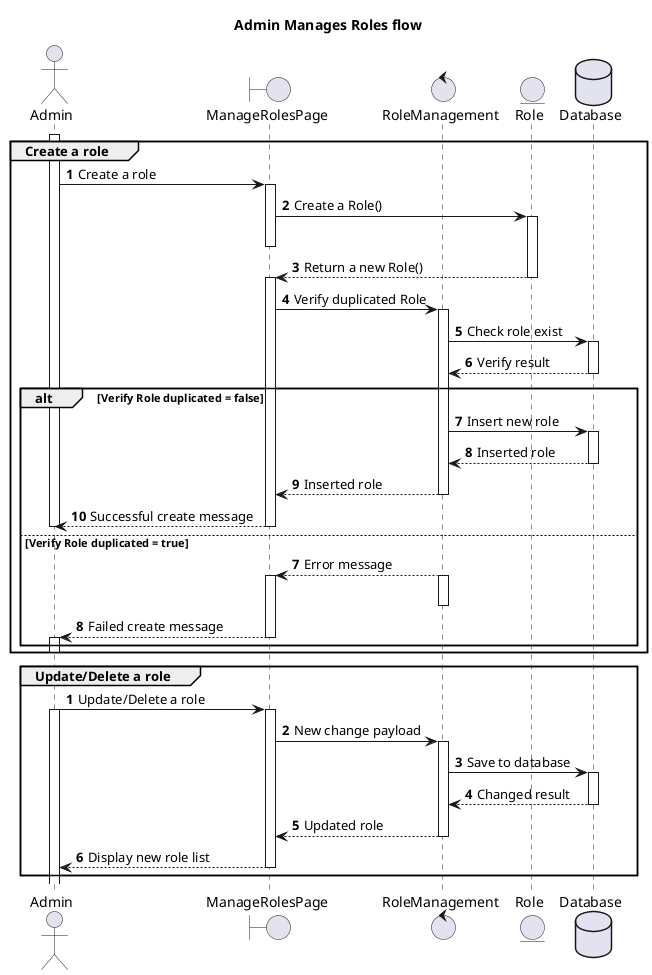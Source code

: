 @startuml Manage Roles flow

title Admin Manages Roles flow

actor Admin
boundary ManageRolesPage
control RoleManagement
entity Role
database Database

group Create a role
  autonumber
  activate Admin
  Admin -> ManageRolesPage: Create a role
  activate ManageRolesPage
  ManageRolesPage -> Role: Create a Role()
  activate Role
  deactivate ManageRolesPage
  Role --> ManageRolesPage: Return a new Role()
  deactivate Role
  activate ManageRolesPage
  ManageRolesPage -> RoleManagement: Verify duplicated Role
  activate RoleManagement
  RoleManagement -> Database: Check role exist
  activate Database
  Database --> RoleManagement: Verify result
  deactivate Database

  alt Verify Role duplicated = false
    RoleManagement -> Database: Insert new role
    activate Database
    Database --> RoleManagement: Inserted role
    deactivate Database
    RoleManagement --> ManageRolesPage: Inserted role
    deactivate RoleManagement
    ManageRolesPage --> Admin: Successful create message
    deactivate ManageRolesPage
    deactivate Admin
  else Verify Role duplicated = true
    autonumber 7
    RoleManagement --> ManageRolesPage: Error message
    activate RoleManagement
    deactivate RoleManagement
    activate ManageRolesPage
    ManageRolesPage --> Admin: Failed create message
    deactivate ManageRolesPage
    activate Admin
    deactivate Admin
  end
  deactivate Admin
end

group Update/Delete a role
  autonumber
  Admin -> ManageRolesPage: Update/Delete a role
  activate Admin
  activate ManageRolesPage
  ManageRolesPage -> RoleManagement: New change payload
  activate RoleManagement
  RoleManagement -> Database: Save to database
  activate Database
  Database --> RoleManagement: Changed result
  deactivate Database
  RoleManagement --> ManageRolesPage: Updated role
  deactivate RoleManagement
  ManageRolesPage --> Admin: Display new role list
  deactivate ManageRolesPage
end

@enduml